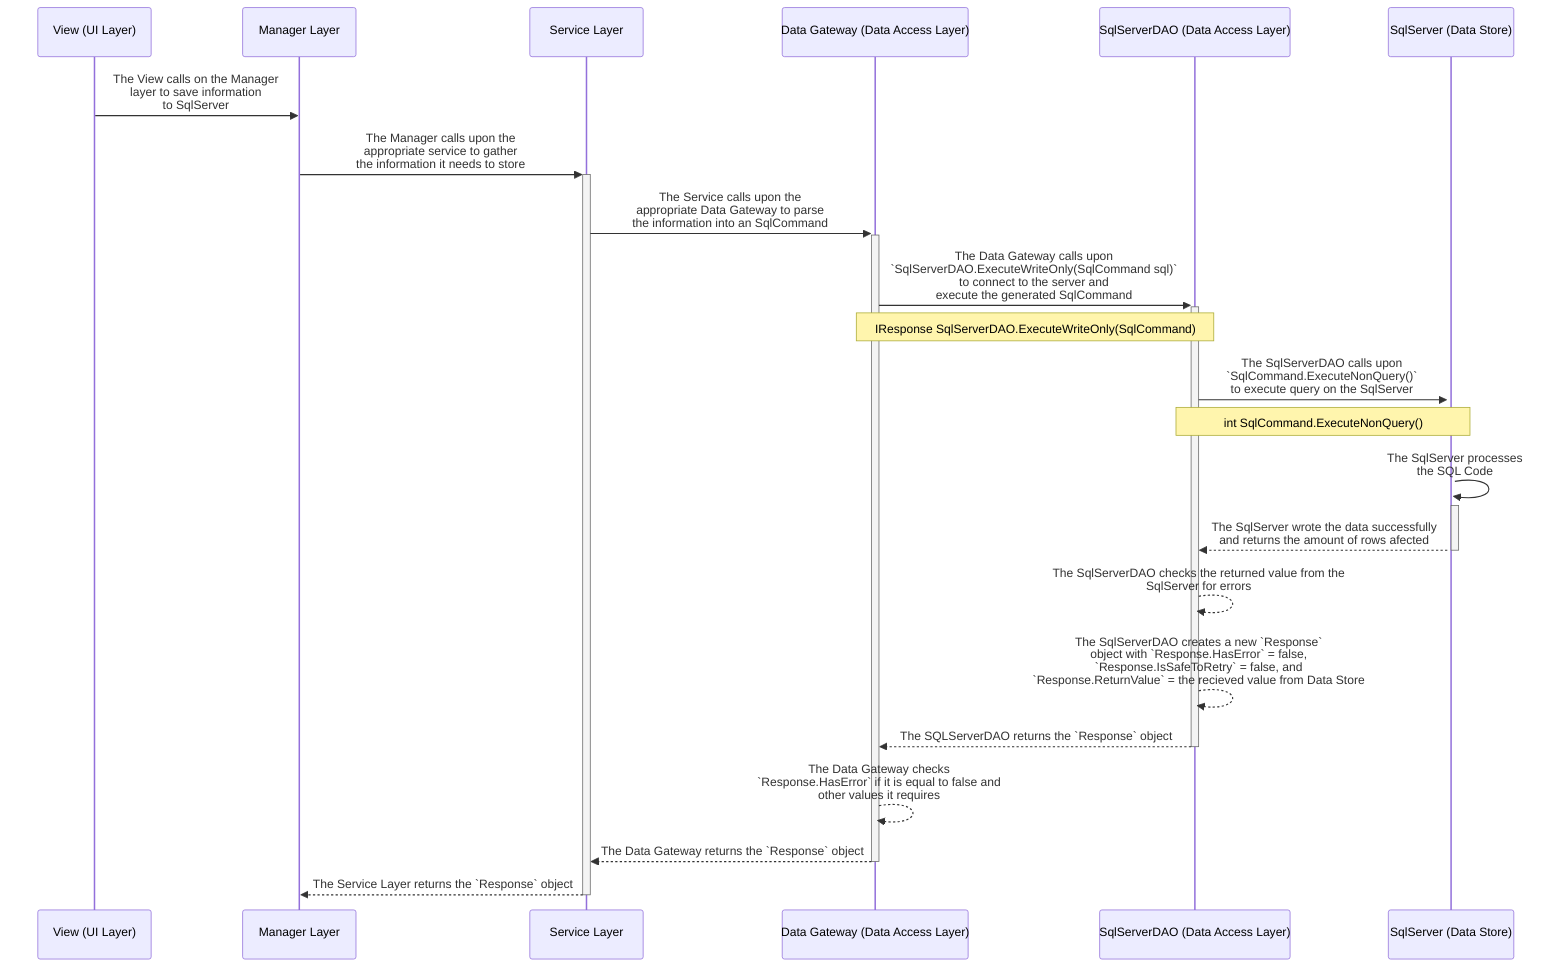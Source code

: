 sequenceDiagram
participant V as View (UI Layer)
participant M as Manager Layer
participant S as Service Layer
participant DG as Data Gateway (Data Access Layer)
participant DA as SqlServerDAO (Data Access Layer)
participant DS as SqlServer (Data Store)

V->>M: The View calls on the Manager<br>layer to save information<br> to SqlServer
M->>+S: The Manager calls upon the<br> appropriate service to gather<br>the information it needs to store
S->>+DG: The Service calls upon the<br> appropriate Data Gateway to parse<br>the information into an SqlCommand
DG->>+DA: The Data Gateway calls upon<br>`SqlServerDAO.ExecuteWriteOnly(SqlCommand sql)`<br> to connect to the server and<br>execute the generated SqlCommand
    Note over DG,DA: IResponse SqlServerDAO.ExecuteWriteOnly(SqlCommand)
DA->>+DS: The SqlServerDAO calls upon<br>`SqlCommand.ExecuteNonQuery()`<br>to execute query on the SqlServer
    Note over DA,DS: int SqlCommand.ExecuteNonQuery()
DS->>+DS: The SqlServer processes<br> the SQL Code

DS-->>-DA: The SqlServer wrote the data successfully<br>and returns the amount of rows afected

DA-->>DA: The SqlServerDAO checks the returned value from the<br>SqlServer for errors
DA-->>DA: The SqlServerDAO creates a new `Response` <br>object with `Response.HasError` = false,<br> `Response.IsSafeToRetry` = false, and<br>`Response.ReturnValue` = the recieved value from Data Store

DA-->>-DG: The SQLServerDAO returns the `Response` object

DG-->>DG: The Data Gateway checks<br>`Response.HasError` if it is equal to false and<br>other values it requires
DG-->>-S: The Data Gateway returns the `Response` object
S-->>-M: The Service Layer returns the `Response` object